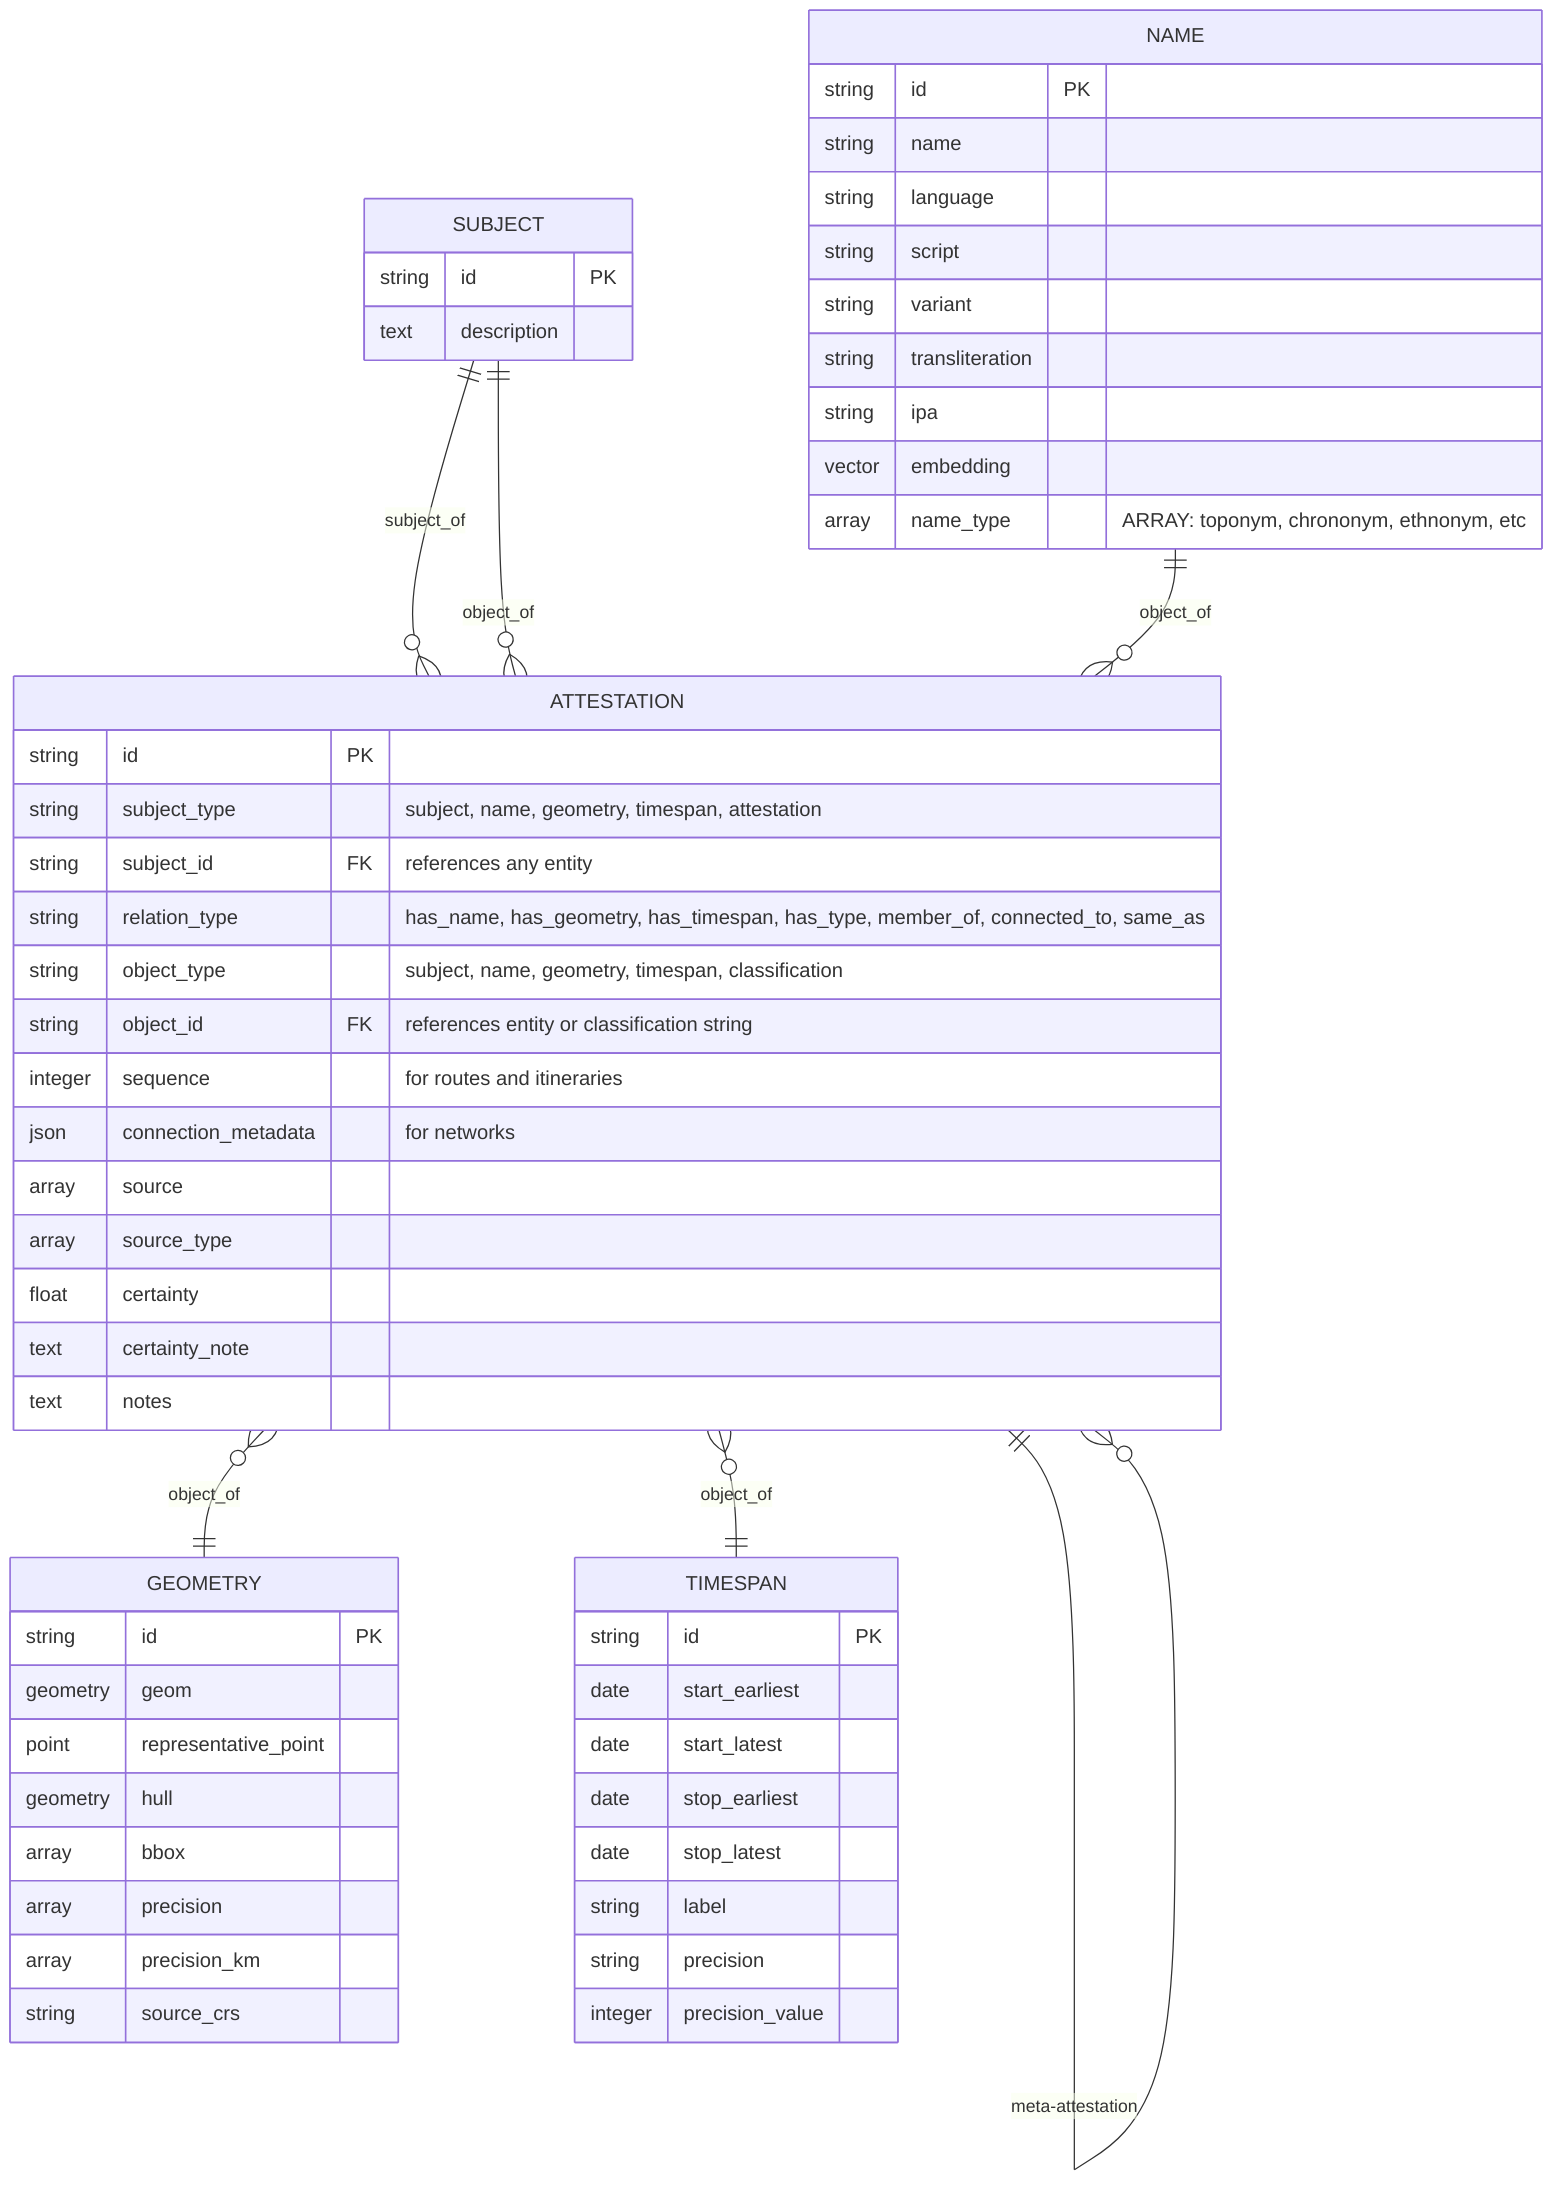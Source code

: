 erDiagram
%% All relationships go through ATTESTATION
    SUBJECT ||--o{ ATTESTATION : "subject_of"
    SUBJECT ||--o{ ATTESTATION : "object_of"
    NAME ||--o{ ATTESTATION : "object_of"
    ATTESTATION ||--o{ ATTESTATION : "meta-attestation"
    ATTESTATION o{--|| GEOMETRY : "object_of"
    ATTESTATION o{--|| TIMESPAN : "object_of"

%% Core entities
    SUBJECT {
        string id PK
        text description
    }

    NAME {
        string id PK
        string name
        string language
        string script
        string variant
        string transliteration
        string ipa
        vector embedding
        array name_type "ARRAY: toponym, chrononym, ethnonym, etc"
    }

    GEOMETRY {
        string id PK
        geometry geom
        point representative_point
        geometry hull
        array bbox
        array precision
        array precision_km
        string source_crs
    }

    TIMESPAN {
        string id PK
        date start_earliest
        date start_latest
        date stop_earliest
        date stop_latest
        string label
        string precision
        integer precision_value
    }

    ATTESTATION {
        string id PK
        string subject_type "subject, name, geometry, timespan, attestation"
        string subject_id FK "references any entity"
        string relation_type "has_name, has_geometry, has_timespan, has_type, member_of, connected_to, same_as"
        string object_type "subject, name, geometry, timespan, classification"
        string object_id FK "references entity or classification string"
        integer sequence "for routes and itineraries"
        json connection_metadata "for networks"
        array source
        array source_type
        float certainty
        text certainty_note
        text notes
    }